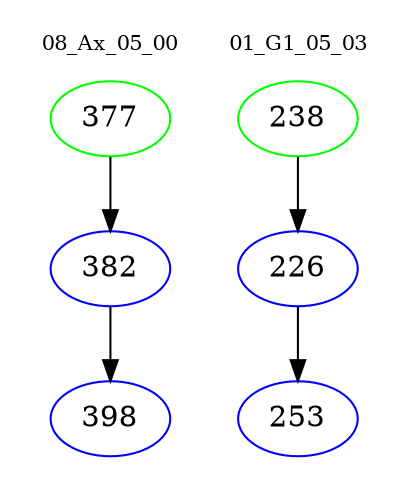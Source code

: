 digraph{
subgraph cluster_0 {
color = white
label = "08_Ax_05_00";
fontsize=10;
T0_377 [label="377", color="green"]
T0_377 -> T0_382 [color="black"]
T0_382 [label="382", color="blue"]
T0_382 -> T0_398 [color="black"]
T0_398 [label="398", color="blue"]
}
subgraph cluster_1 {
color = white
label = "01_G1_05_03";
fontsize=10;
T1_238 [label="238", color="green"]
T1_238 -> T1_226 [color="black"]
T1_226 [label="226", color="blue"]
T1_226 -> T1_253 [color="black"]
T1_253 [label="253", color="blue"]
}
}
